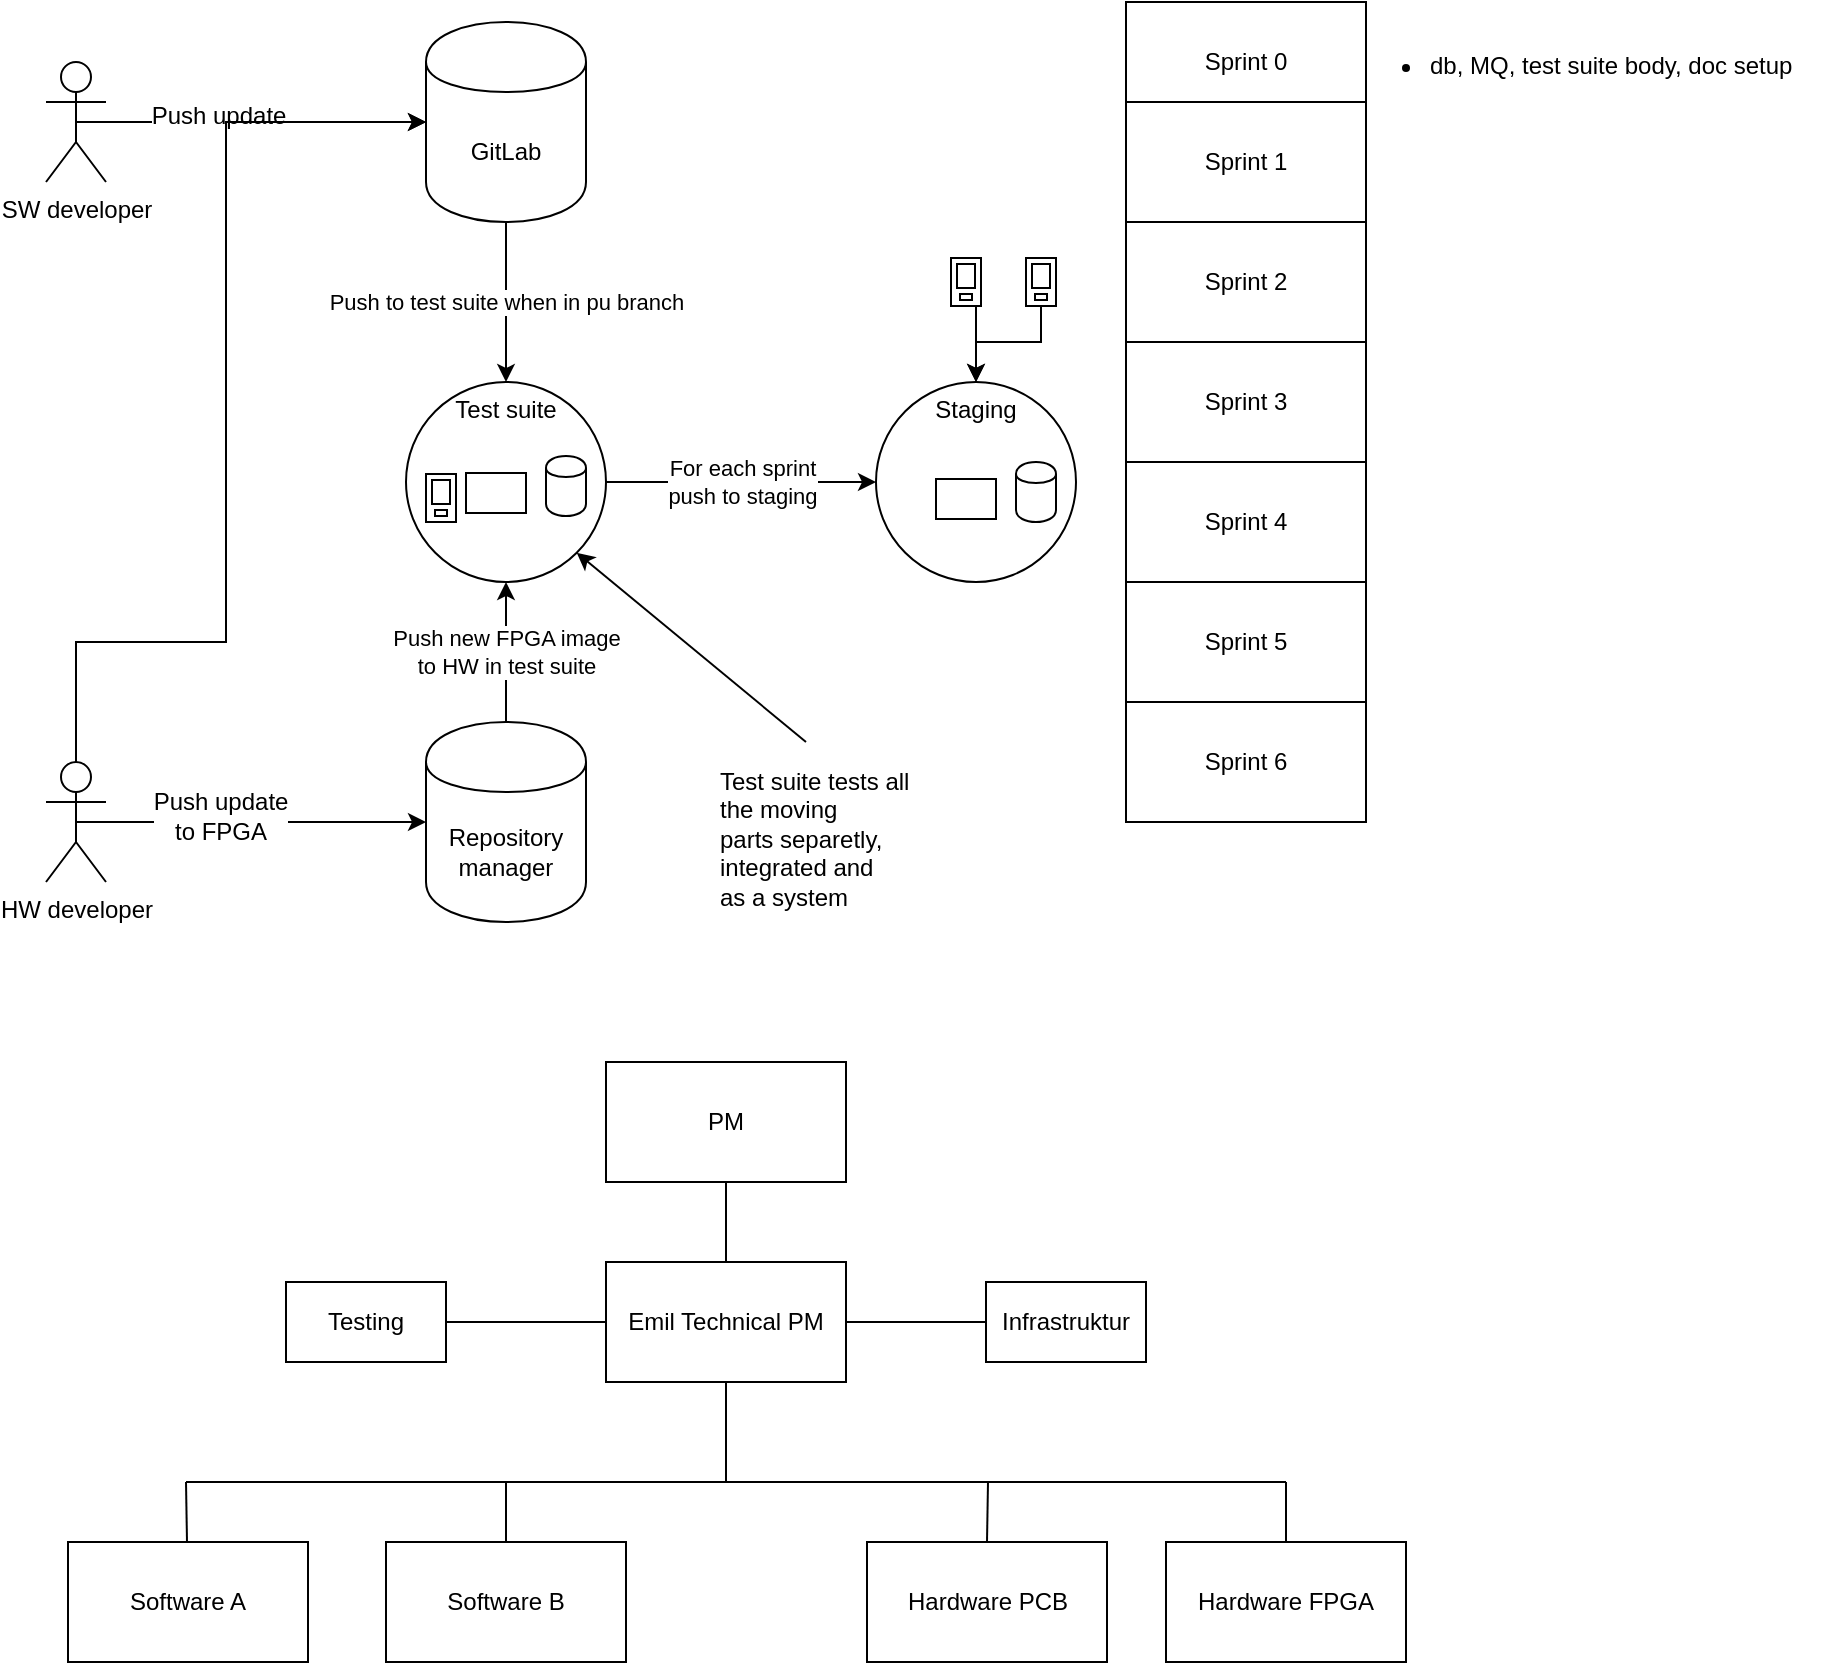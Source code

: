 <mxfile version="11.2.5" type="device" pages="1"><diagram id="QgXDOyHKqCSDqdwdlQ4s" name="Page-1"><mxGraphModel dx="1106" dy="974" grid="1" gridSize="10" guides="1" tooltips="1" connect="1" arrows="1" fold="1" page="1" pageScale="1" pageWidth="827" pageHeight="1169" math="0" shadow="0"><root><mxCell id="0"/><mxCell id="1" parent="0"/><mxCell id="7AsRcP4rUG10iqS2bDdN-76" value="For each sprint&lt;br&gt;push to staging" style="edgeStyle=orthogonalEdgeStyle;rounded=0;orthogonalLoop=1;jettySize=auto;html=1;exitX=1;exitY=0.5;exitDx=0;exitDy=0;entryX=0;entryY=0.5;entryDx=0;entryDy=0;" edge="1" parent="1" source="7AsRcP4rUG10iqS2bDdN-1" target="7AsRcP4rUG10iqS2bDdN-24"><mxGeometry relative="1" as="geometry"/></mxCell><mxCell id="7AsRcP4rUG10iqS2bDdN-1" value="Test suite" style="ellipse;whiteSpace=wrap;html=1;aspect=fixed;verticalAlign=top;" vertex="1" parent="1"><mxGeometry x="250" y="300" width="100" height="100" as="geometry"/></mxCell><mxCell id="7AsRcP4rUG10iqS2bDdN-12" value="Push new FPGA image &lt;br&gt;to HW in test suite" style="edgeStyle=orthogonalEdgeStyle;rounded=0;orthogonalLoop=1;jettySize=auto;html=1;exitX=0.5;exitY=0;exitDx=0;exitDy=0;entryX=0.5;entryY=1;entryDx=0;entryDy=0;" edge="1" parent="1" source="7AsRcP4rUG10iqS2bDdN-2" target="7AsRcP4rUG10iqS2bDdN-1"><mxGeometry relative="1" as="geometry"/></mxCell><mxCell id="7AsRcP4rUG10iqS2bDdN-2" value="Repository&lt;br&gt;manager" style="shape=cylinder;whiteSpace=wrap;html=1;boundedLbl=1;backgroundOutline=1;" vertex="1" parent="1"><mxGeometry x="260" y="470" width="80" height="100" as="geometry"/></mxCell><mxCell id="7AsRcP4rUG10iqS2bDdN-8" value="Push to test suite when in pu branch" style="edgeStyle=orthogonalEdgeStyle;rounded=0;orthogonalLoop=1;jettySize=auto;html=1;exitX=0.5;exitY=1;exitDx=0;exitDy=0;" edge="1" parent="1" source="7AsRcP4rUG10iqS2bDdN-4" target="7AsRcP4rUG10iqS2bDdN-1"><mxGeometry relative="1" as="geometry"/></mxCell><mxCell id="7AsRcP4rUG10iqS2bDdN-4" value="GitLab" style="shape=cylinder;whiteSpace=wrap;html=1;boundedLbl=1;backgroundOutline=1;" vertex="1" parent="1"><mxGeometry x="260" y="120" width="80" height="100" as="geometry"/></mxCell><mxCell id="7AsRcP4rUG10iqS2bDdN-6" style="edgeStyle=orthogonalEdgeStyle;rounded=0;orthogonalLoop=1;jettySize=auto;html=1;exitX=0.5;exitY=0.5;exitDx=0;exitDy=0;exitPerimeter=0;" edge="1" parent="1" source="7AsRcP4rUG10iqS2bDdN-5" target="7AsRcP4rUG10iqS2bDdN-4"><mxGeometry relative="1" as="geometry"/></mxCell><mxCell id="7AsRcP4rUG10iqS2bDdN-7" value="Push update" style="text;html=1;resizable=0;points=[];align=center;verticalAlign=middle;labelBackgroundColor=#ffffff;" vertex="1" connectable="0" parent="7AsRcP4rUG10iqS2bDdN-6"><mxGeometry x="-0.189" y="3" relative="1" as="geometry"><mxPoint as="offset"/></mxGeometry></mxCell><mxCell id="7AsRcP4rUG10iqS2bDdN-5" value="SW developer" style="shape=umlActor;verticalLabelPosition=bottom;labelBackgroundColor=#ffffff;verticalAlign=top;html=1;outlineConnect=0;" vertex="1" parent="1"><mxGeometry x="70" y="140" width="30" height="60" as="geometry"/></mxCell><mxCell id="7AsRcP4rUG10iqS2bDdN-10" style="edgeStyle=orthogonalEdgeStyle;rounded=0;orthogonalLoop=1;jettySize=auto;html=1;exitX=0.5;exitY=0.5;exitDx=0;exitDy=0;exitPerimeter=0;" edge="1" parent="1" source="7AsRcP4rUG10iqS2bDdN-9" target="7AsRcP4rUG10iqS2bDdN-2"><mxGeometry relative="1" as="geometry"/></mxCell><mxCell id="7AsRcP4rUG10iqS2bDdN-11" value="Push update &lt;br&gt;to FPGA" style="text;html=1;resizable=0;points=[];align=center;verticalAlign=middle;labelBackgroundColor=#ffffff;" vertex="1" connectable="0" parent="7AsRcP4rUG10iqS2bDdN-10"><mxGeometry x="-0.177" y="3" relative="1" as="geometry"><mxPoint as="offset"/></mxGeometry></mxCell><mxCell id="7AsRcP4rUG10iqS2bDdN-77" style="edgeStyle=orthogonalEdgeStyle;rounded=0;orthogonalLoop=1;jettySize=auto;html=1;exitX=0.5;exitY=0;exitDx=0;exitDy=0;exitPerimeter=0;entryX=0;entryY=0.5;entryDx=0;entryDy=0;" edge="1" parent="1" source="7AsRcP4rUG10iqS2bDdN-9" target="7AsRcP4rUG10iqS2bDdN-4"><mxGeometry relative="1" as="geometry"><Array as="points"><mxPoint x="85" y="430"/><mxPoint x="160" y="430"/><mxPoint x="160" y="170"/></Array></mxGeometry></mxCell><mxCell id="7AsRcP4rUG10iqS2bDdN-9" value="HW developer" style="shape=umlActor;verticalLabelPosition=bottom;labelBackgroundColor=#ffffff;verticalAlign=top;html=1;outlineConnect=0;" vertex="1" parent="1"><mxGeometry x="70" y="490" width="30" height="60" as="geometry"/></mxCell><mxCell id="7AsRcP4rUG10iqS2bDdN-24" value="Staging" style="ellipse;whiteSpace=wrap;html=1;aspect=fixed;verticalAlign=top;" vertex="1" parent="1"><mxGeometry x="485" y="300" width="100" height="100" as="geometry"/></mxCell><mxCell id="7AsRcP4rUG10iqS2bDdN-25" value="" style="group" vertex="1" connectable="0" parent="1"><mxGeometry x="610" y="110" width="120" height="410" as="geometry"/></mxCell><mxCell id="7AsRcP4rUG10iqS2bDdN-13" value="Sprint 0" style="rounded=0;whiteSpace=wrap;html=1;" vertex="1" parent="7AsRcP4rUG10iqS2bDdN-25"><mxGeometry width="120" height="60" as="geometry"/></mxCell><mxCell id="7AsRcP4rUG10iqS2bDdN-14" value="Sprint 1" style="rounded=0;whiteSpace=wrap;html=1;" vertex="1" parent="7AsRcP4rUG10iqS2bDdN-25"><mxGeometry y="50" width="120" height="60" as="geometry"/></mxCell><mxCell id="7AsRcP4rUG10iqS2bDdN-19" value="Sprint 2" style="rounded=0;whiteSpace=wrap;html=1;" vertex="1" parent="7AsRcP4rUG10iqS2bDdN-25"><mxGeometry y="110" width="120" height="60" as="geometry"/></mxCell><mxCell id="7AsRcP4rUG10iqS2bDdN-20" value="Sprint 3" style="rounded=0;whiteSpace=wrap;html=1;" vertex="1" parent="7AsRcP4rUG10iqS2bDdN-25"><mxGeometry y="170" width="120" height="60" as="geometry"/></mxCell><mxCell id="7AsRcP4rUG10iqS2bDdN-21" value="Sprint 4" style="rounded=0;whiteSpace=wrap;html=1;" vertex="1" parent="7AsRcP4rUG10iqS2bDdN-25"><mxGeometry y="230" width="120" height="60" as="geometry"/></mxCell><mxCell id="7AsRcP4rUG10iqS2bDdN-22" value="Sprint 5" style="rounded=0;whiteSpace=wrap;html=1;" vertex="1" parent="7AsRcP4rUG10iqS2bDdN-25"><mxGeometry y="290" width="120" height="60" as="geometry"/></mxCell><mxCell id="7AsRcP4rUG10iqS2bDdN-23" value="Sprint 6" style="rounded=0;whiteSpace=wrap;html=1;" vertex="1" parent="7AsRcP4rUG10iqS2bDdN-25"><mxGeometry y="350" width="120" height="60" as="geometry"/></mxCell><mxCell id="7AsRcP4rUG10iqS2bDdN-43" value="" style="group" vertex="1" connectable="0" parent="1"><mxGeometry x="260" y="346" width="15" height="24" as="geometry"/></mxCell><mxCell id="7AsRcP4rUG10iqS2bDdN-31" value="" style="group" vertex="1" connectable="0" parent="7AsRcP4rUG10iqS2bDdN-43"><mxGeometry width="15" height="24" as="geometry"/></mxCell><mxCell id="7AsRcP4rUG10iqS2bDdN-26" value="" style="rounded=0;whiteSpace=wrap;html=1;" vertex="1" parent="7AsRcP4rUG10iqS2bDdN-31"><mxGeometry width="15" height="24" as="geometry"/></mxCell><mxCell id="7AsRcP4rUG10iqS2bDdN-27" value="" style="rounded=0;whiteSpace=wrap;html=1;" vertex="1" parent="7AsRcP4rUG10iqS2bDdN-31"><mxGeometry x="4.5" y="18" width="6" height="3" as="geometry"/></mxCell><mxCell id="7AsRcP4rUG10iqS2bDdN-30" value="" style="rounded=0;whiteSpace=wrap;html=1;" vertex="1" parent="7AsRcP4rUG10iqS2bDdN-31"><mxGeometry x="3" y="3" width="9" height="12" as="geometry"/></mxCell><mxCell id="7AsRcP4rUG10iqS2bDdN-46" value="" style="rounded=0;whiteSpace=wrap;html=1;" vertex="1" parent="1"><mxGeometry x="280" y="345.5" width="30" height="20" as="geometry"/></mxCell><mxCell id="7AsRcP4rUG10iqS2bDdN-47" value="" style="shape=cylinder;whiteSpace=wrap;html=1;boundedLbl=1;backgroundOutline=1;" vertex="1" parent="1"><mxGeometry x="320" y="337" width="20" height="30" as="geometry"/></mxCell><mxCell id="7AsRcP4rUG10iqS2bDdN-53" value="" style="rounded=0;whiteSpace=wrap;html=1;" vertex="1" parent="1"><mxGeometry x="515" y="348.5" width="30" height="20" as="geometry"/></mxCell><mxCell id="7AsRcP4rUG10iqS2bDdN-54" value="" style="shape=cylinder;whiteSpace=wrap;html=1;boundedLbl=1;backgroundOutline=1;" vertex="1" parent="1"><mxGeometry x="555" y="340" width="20" height="30" as="geometry"/></mxCell><mxCell id="7AsRcP4rUG10iqS2bDdN-71" value="" style="group" vertex="1" connectable="0" parent="1"><mxGeometry x="560" y="243.5" width="15" height="24" as="geometry"/></mxCell><mxCell id="7AsRcP4rUG10iqS2bDdN-65" value="" style="group" vertex="1" connectable="0" parent="7AsRcP4rUG10iqS2bDdN-71"><mxGeometry width="15" height="24" as="geometry"/></mxCell><mxCell id="7AsRcP4rUG10iqS2bDdN-66" value="" style="group" vertex="1" connectable="0" parent="7AsRcP4rUG10iqS2bDdN-65"><mxGeometry width="15" height="24" as="geometry"/></mxCell><mxCell id="7AsRcP4rUG10iqS2bDdN-67" value="" style="group" vertex="1" connectable="0" parent="7AsRcP4rUG10iqS2bDdN-66"><mxGeometry width="15" height="24" as="geometry"/></mxCell><mxCell id="7AsRcP4rUG10iqS2bDdN-68" value="" style="rounded=0;whiteSpace=wrap;html=1;" vertex="1" parent="7AsRcP4rUG10iqS2bDdN-67"><mxGeometry y="-5.5" width="15" height="24" as="geometry"/></mxCell><mxCell id="7AsRcP4rUG10iqS2bDdN-69" value="" style="rounded=0;whiteSpace=wrap;html=1;" vertex="1" parent="7AsRcP4rUG10iqS2bDdN-67"><mxGeometry x="4.5" y="12.5" width="6" height="3" as="geometry"/></mxCell><mxCell id="7AsRcP4rUG10iqS2bDdN-70" value="" style="rounded=0;whiteSpace=wrap;html=1;" vertex="1" parent="7AsRcP4rUG10iqS2bDdN-67"><mxGeometry x="3" y="-2.5" width="9" height="12" as="geometry"/></mxCell><mxCell id="7AsRcP4rUG10iqS2bDdN-72" value="" style="group" vertex="1" connectable="0" parent="1"><mxGeometry x="522.5" y="238" width="15" height="24" as="geometry"/></mxCell><mxCell id="7AsRcP4rUG10iqS2bDdN-64" value="" style="group" vertex="1" connectable="0" parent="7AsRcP4rUG10iqS2bDdN-72"><mxGeometry width="15" height="24" as="geometry"/></mxCell><mxCell id="7AsRcP4rUG10iqS2bDdN-48" value="" style="group" vertex="1" connectable="0" parent="7AsRcP4rUG10iqS2bDdN-64"><mxGeometry width="15" height="24" as="geometry"/></mxCell><mxCell id="7AsRcP4rUG10iqS2bDdN-49" value="" style="group" vertex="1" connectable="0" parent="7AsRcP4rUG10iqS2bDdN-48"><mxGeometry width="15" height="24" as="geometry"/></mxCell><mxCell id="7AsRcP4rUG10iqS2bDdN-50" value="" style="rounded=0;whiteSpace=wrap;html=1;" vertex="1" parent="7AsRcP4rUG10iqS2bDdN-49"><mxGeometry width="15" height="24" as="geometry"/></mxCell><mxCell id="7AsRcP4rUG10iqS2bDdN-51" value="" style="rounded=0;whiteSpace=wrap;html=1;" vertex="1" parent="7AsRcP4rUG10iqS2bDdN-49"><mxGeometry x="4.5" y="18" width="6" height="3" as="geometry"/></mxCell><mxCell id="7AsRcP4rUG10iqS2bDdN-52" value="" style="rounded=0;whiteSpace=wrap;html=1;" vertex="1" parent="7AsRcP4rUG10iqS2bDdN-49"><mxGeometry x="3" y="3" width="9" height="12" as="geometry"/></mxCell><mxCell id="7AsRcP4rUG10iqS2bDdN-74" style="edgeStyle=orthogonalEdgeStyle;rounded=0;orthogonalLoop=1;jettySize=auto;html=1;exitX=0.25;exitY=1;exitDx=0;exitDy=0;entryX=0.5;entryY=0;entryDx=0;entryDy=0;" edge="1" parent="1" source="7AsRcP4rUG10iqS2bDdN-50" target="7AsRcP4rUG10iqS2bDdN-24"><mxGeometry relative="1" as="geometry"/></mxCell><mxCell id="7AsRcP4rUG10iqS2bDdN-75" style="edgeStyle=orthogonalEdgeStyle;rounded=0;orthogonalLoop=1;jettySize=auto;html=1;exitX=0.5;exitY=1;exitDx=0;exitDy=0;" edge="1" parent="1" source="7AsRcP4rUG10iqS2bDdN-68"><mxGeometry relative="1" as="geometry"><mxPoint x="535" y="300" as="targetPoint"/><Array as="points"><mxPoint x="567" y="280"/><mxPoint x="535" y="280"/></Array></mxGeometry></mxCell><mxCell id="7AsRcP4rUG10iqS2bDdN-82" value="Emil Technical PM" style="rounded=0;whiteSpace=wrap;html=1;" vertex="1" parent="1"><mxGeometry x="350" y="740" width="120" height="60" as="geometry"/></mxCell><mxCell id="7AsRcP4rUG10iqS2bDdN-83" value="Infrastruktur" style="rounded=0;whiteSpace=wrap;html=1;" vertex="1" parent="1"><mxGeometry x="540" y="750" width="80" height="40" as="geometry"/></mxCell><mxCell id="7AsRcP4rUG10iqS2bDdN-84" value="PM" style="rounded=0;whiteSpace=wrap;html=1;" vertex="1" parent="1"><mxGeometry x="350" y="640" width="120" height="60" as="geometry"/></mxCell><mxCell id="7AsRcP4rUG10iqS2bDdN-85" value="Hardware PCB" style="rounded=0;whiteSpace=wrap;html=1;fontStyle=0" vertex="1" parent="1"><mxGeometry x="480.5" y="880" width="120" height="60" as="geometry"/></mxCell><mxCell id="7AsRcP4rUG10iqS2bDdN-86" value="Testing" style="rounded=0;whiteSpace=wrap;html=1;" vertex="1" parent="1"><mxGeometry x="190" y="750" width="80" height="40" as="geometry"/></mxCell><mxCell id="7AsRcP4rUG10iqS2bDdN-87" value="" style="endArrow=none;html=1;entryX=0;entryY=0.5;entryDx=0;entryDy=0;exitX=1;exitY=0.5;exitDx=0;exitDy=0;" edge="1" parent="1" source="7AsRcP4rUG10iqS2bDdN-86" target="7AsRcP4rUG10iqS2bDdN-82"><mxGeometry width="50" height="50" relative="1" as="geometry"><mxPoint x="150" y="1050" as="sourcePoint"/><mxPoint x="200" y="1000" as="targetPoint"/></mxGeometry></mxCell><mxCell id="7AsRcP4rUG10iqS2bDdN-88" value="" style="endArrow=none;html=1;entryX=1;entryY=0.5;entryDx=0;entryDy=0;exitX=0;exitY=0.5;exitDx=0;exitDy=0;" edge="1" parent="1" source="7AsRcP4rUG10iqS2bDdN-83" target="7AsRcP4rUG10iqS2bDdN-82"><mxGeometry width="50" height="50" relative="1" as="geometry"><mxPoint x="150" y="1050" as="sourcePoint"/><mxPoint x="200" y="1000" as="targetPoint"/></mxGeometry></mxCell><mxCell id="7AsRcP4rUG10iqS2bDdN-89" value="Hardware FPGA" style="rounded=0;whiteSpace=wrap;html=1;" vertex="1" parent="1"><mxGeometry x="630" y="880" width="120" height="60" as="geometry"/></mxCell><mxCell id="7AsRcP4rUG10iqS2bDdN-90" value="Software B" style="rounded=0;whiteSpace=wrap;html=1;" vertex="1" parent="1"><mxGeometry x="240" y="880" width="120" height="60" as="geometry"/></mxCell><mxCell id="7AsRcP4rUG10iqS2bDdN-91" value="Software A" style="rounded=0;whiteSpace=wrap;html=1;" vertex="1" parent="1"><mxGeometry x="81" y="880" width="120" height="60" as="geometry"/></mxCell><mxCell id="7AsRcP4rUG10iqS2bDdN-93" value="" style="endArrow=none;html=1;entryX=0.5;entryY=1;entryDx=0;entryDy=0;" edge="1" parent="1" source="7AsRcP4rUG10iqS2bDdN-82" target="7AsRcP4rUG10iqS2bDdN-84"><mxGeometry width="50" height="50" relative="1" as="geometry"><mxPoint x="50" y="1010" as="sourcePoint"/><mxPoint x="100" y="960" as="targetPoint"/></mxGeometry></mxCell><mxCell id="7AsRcP4rUG10iqS2bDdN-94" value="" style="endArrow=none;html=1;entryX=0.5;entryY=1;entryDx=0;entryDy=0;" edge="1" parent="1" target="7AsRcP4rUG10iqS2bDdN-82"><mxGeometry width="50" height="50" relative="1" as="geometry"><mxPoint x="410" y="850" as="sourcePoint"/><mxPoint x="100" y="960" as="targetPoint"/></mxGeometry></mxCell><mxCell id="7AsRcP4rUG10iqS2bDdN-95" value="" style="endArrow=none;html=1;" edge="1" parent="1"><mxGeometry width="50" height="50" relative="1" as="geometry"><mxPoint x="140" y="850" as="sourcePoint"/><mxPoint x="410" y="850" as="targetPoint"/></mxGeometry></mxCell><mxCell id="7AsRcP4rUG10iqS2bDdN-96" value="" style="endArrow=none;html=1;" edge="1" parent="1"><mxGeometry width="50" height="50" relative="1" as="geometry"><mxPoint x="690" y="850" as="sourcePoint"/><mxPoint x="410" y="850" as="targetPoint"/></mxGeometry></mxCell><mxCell id="7AsRcP4rUG10iqS2bDdN-97" value="" style="endArrow=none;html=1;" edge="1" parent="1" source="7AsRcP4rUG10iqS2bDdN-91"><mxGeometry width="50" height="50" relative="1" as="geometry"><mxPoint x="50" y="1010" as="sourcePoint"/><mxPoint x="140" y="850" as="targetPoint"/></mxGeometry></mxCell><mxCell id="7AsRcP4rUG10iqS2bDdN-98" value="" style="endArrow=none;html=1;exitX=0.5;exitY=0;exitDx=0;exitDy=0;" edge="1" parent="1" source="7AsRcP4rUG10iqS2bDdN-90"><mxGeometry width="50" height="50" relative="1" as="geometry"><mxPoint x="50" y="1010" as="sourcePoint"/><mxPoint x="300" y="850" as="targetPoint"/></mxGeometry></mxCell><mxCell id="7AsRcP4rUG10iqS2bDdN-99" value="" style="endArrow=none;html=1;exitX=0.5;exitY=0;exitDx=0;exitDy=0;" edge="1" parent="1" source="7AsRcP4rUG10iqS2bDdN-85"><mxGeometry width="50" height="50" relative="1" as="geometry"><mxPoint x="50" y="1010" as="sourcePoint"/><mxPoint x="541" y="850" as="targetPoint"/></mxGeometry></mxCell><mxCell id="7AsRcP4rUG10iqS2bDdN-100" value="" style="endArrow=none;html=1;exitX=0.5;exitY=0;exitDx=0;exitDy=0;" edge="1" parent="1" source="7AsRcP4rUG10iqS2bDdN-89"><mxGeometry width="50" height="50" relative="1" as="geometry"><mxPoint x="50" y="1010" as="sourcePoint"/><mxPoint x="690" y="850" as="targetPoint"/></mxGeometry></mxCell><mxCell id="7AsRcP4rUG10iqS2bDdN-101" value="&lt;ul&gt;&lt;li&gt;db, MQ, test suite body, doc setup&lt;/li&gt;&lt;/ul&gt;" style="text;html=1;resizable=0;points=[];autosize=1;align=left;verticalAlign=top;spacingTop=-4;" vertex="1" parent="1"><mxGeometry x="720" y="120" width="240" height="40" as="geometry"/></mxCell><mxCell id="7AsRcP4rUG10iqS2bDdN-105" value="" style="endArrow=classic;html=1;entryX=1;entryY=1;entryDx=0;entryDy=0;" edge="1" parent="1" target="7AsRcP4rUG10iqS2bDdN-1"><mxGeometry width="50" height="50" relative="1" as="geometry"><mxPoint x="450" y="480" as="sourcePoint"/><mxPoint x="100" y="960" as="targetPoint"/></mxGeometry></mxCell><mxCell id="7AsRcP4rUG10iqS2bDdN-106" value="Test suite tests all &lt;br&gt;the moving&lt;br&gt;parts separetly, &lt;br&gt;integrated and &lt;br&gt;as a system" style="text;html=1;resizable=0;points=[];autosize=1;align=left;verticalAlign=top;spacingTop=-4;" vertex="1" parent="1"><mxGeometry x="405" y="490" width="110" height="70" as="geometry"/></mxCell></root></mxGraphModel></diagram></mxfile>